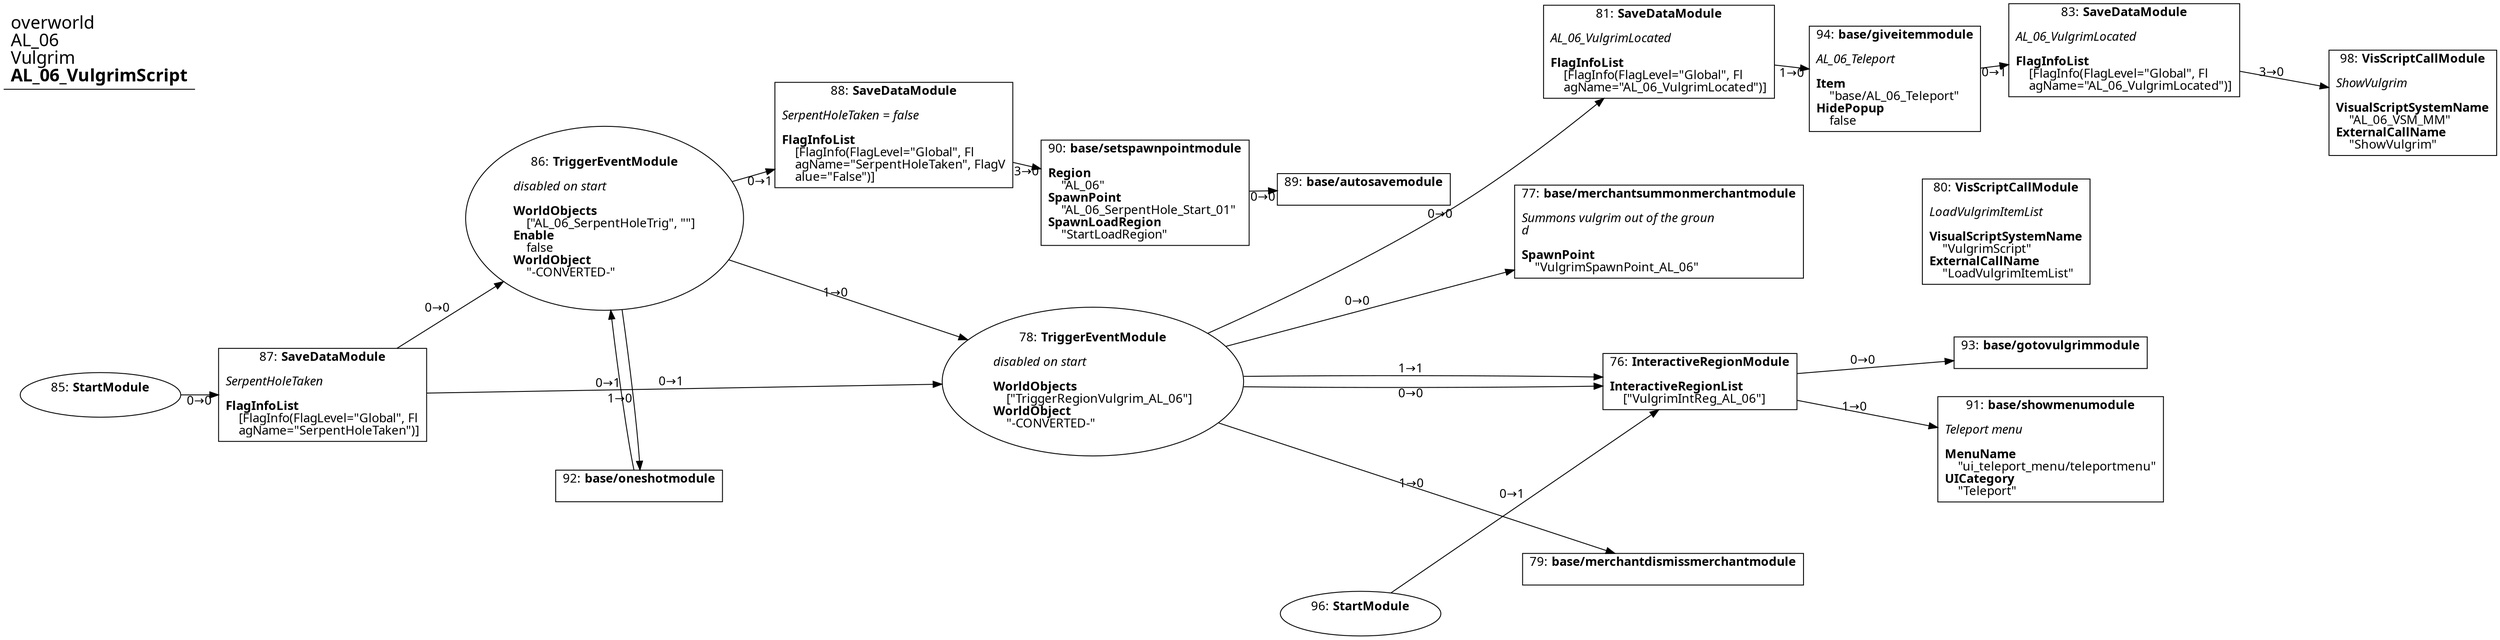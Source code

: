 digraph {
    layout = fdp;
    overlap = prism;
    sep = "+16";
    splines = spline;

    node [ shape = box ];

    graph [ fontname = "Segoe UI" ];
    node [ fontname = "Segoe UI" ];
    edge [ fontname = "Segoe UI" ];

    76 [ label = <76: <b>InteractiveRegionModule</b><br/><br/><b>InteractiveRegionList</b><br align="left"/>    [&quot;VulgrimIntReg_AL_06&quot;]<br align="left"/>> ];
    76 [ pos = "0.261,0.020000001!" ];
    76 -> 91 [ label = "1→0" ];
    76 -> 93 [ label = "0→0" ];

    77 [ label = <77: <b>base/merchantsummonmerchantmodule</b><br/><br/><i>Summons vulgrim out of the groun<br align="left"/>d<br align="left"/></i><br align="left"/><b>SpawnPoint</b><br align="left"/>    &quot;VulgrimSpawnPoint_AL_06&quot;<br align="left"/>> ];
    77 [ pos = "0.224,0.155!" ];

    78 [ label = <78: <b>TriggerEventModule</b><br/><br/><i>disabled on start<br align="left"/></i><br align="left"/><b>WorldObjects</b><br align="left"/>    [&quot;TriggerRegionVulgrim_AL_06&quot;]<br align="left"/><b>WorldObject</b><br align="left"/>    &quot;-CONVERTED-&quot;<br align="left"/>> ];
    78 [ shape = oval ]
    78 [ pos = "-0.28500003,0.020000001!" ];
    78 -> 77 [ label = "0→0" ];
    78 -> 76 [ label = "1→1" ];
    78 -> 79 [ label = "1→0" ];
    78 -> 76 [ label = "0→0" ];
    78 -> 81 [ label = "0→0" ];

    79 [ label = <79: <b>base/merchantdismissmerchantmodule</b><br/><br/>> ];
    79 [ pos = "0.22800002,-0.149!" ];

    80 [ label = <80: <b>VisScriptCallModule</b><br/><br/><i>LoadVulgrimItemList<br align="left"/></i><br align="left"/><b>VisualScriptSystemName</b><br align="left"/>    &quot;VulgrimScript&quot;<br align="left"/><b>ExternalCallName</b><br align="left"/>    &quot;LoadVulgrimItemList&quot;<br align="left"/>> ];
    80 [ pos = "0.537,0.155!" ];

    81 [ label = <81: <b>SaveDataModule</b><br/><br/><i>AL_06_VulgrimLocated<br align="left"/></i><br align="left"/><b>FlagInfoList</b><br align="left"/>    [FlagInfo(FlagLevel=&quot;Global&quot;, Fl<br align="left"/>    agName=&quot;AL_06_VulgrimLocated&quot;)]<br align="left"/>> ];
    81 [ pos = "0.224,0.317!" ];
    81 -> 94 [ label = "1→0" ];

    83 [ label = <83: <b>SaveDataModule</b><br/><br/><i>AL_06_VulgrimLocated<br align="left"/></i><br align="left"/><b>FlagInfoList</b><br align="left"/>    [FlagInfo(FlagLevel=&quot;Global&quot;, Fl<br align="left"/>    agName=&quot;AL_06_VulgrimLocated&quot;)]<br align="left"/>> ];
    83 [ pos = "0.632,0.317!" ];
    83 -> 98 [ label = "3→0" ];

    85 [ label = <85: <b>StartModule</b><br/><br/>> ];
    85 [ shape = oval ]
    85 [ pos = "-1.179,0.008!" ];
    85 -> 87 [ label = "0→0" ];

    86 [ label = <86: <b>TriggerEventModule</b><br/><br/><i>disabled on start<br align="left"/></i><br align="left"/><b>WorldObjects</b><br align="left"/>    [&quot;AL_06_SerpentHoleTrig&quot;, &quot;&quot;]<br align="left"/><b>Enable</b><br align="left"/>    false<br align="left"/><b>WorldObject</b><br align="left"/>    &quot;-CONVERTED-&quot;<br align="left"/>> ];
    86 [ shape = oval ]
    86 [ pos = "-0.725,0.16700001!" ];
    86 -> 88 [ label = "0→1" ];
    86 -> 78 [ label = "1→0" ];
    86 -> 92 [ label = "1→0" ];

    87 [ label = <87: <b>SaveDataModule</b><br/><br/><i>SerpentHoleTaken<br align="left"/></i><br align="left"/><b>FlagInfoList</b><br align="left"/>    [FlagInfo(FlagLevel=&quot;Global&quot;, Fl<br align="left"/>    agName=&quot;SerpentHoleTaken&quot;)]<br align="left"/>> ];
    87 [ pos = "-0.97900003,0.008!" ];
    87 -> 86 [ label = "0→0" ];
    87 -> 78 [ label = "0→1" ];

    88 [ label = <88: <b>SaveDataModule</b><br/><br/><i>SerpentHoleTaken = false<br align="left"/></i><br align="left"/><b>FlagInfoList</b><br align="left"/>    [FlagInfo(FlagLevel=&quot;Global&quot;, Fl<br align="left"/>    agName=&quot;SerpentHoleTaken&quot;, FlagV<br align="left"/>    alue=&quot;False&quot;)]<br align="left"/>> ];
    88 [ pos = "-0.44900003,0.23900001!" ];
    88 -> 90 [ label = "3→0" ];

    89 [ label = <89: <b>base/autosavemodule</b><br/><br/>> ];
    89 [ pos = "-0.047000002,0.193!" ];

    90 [ label = <90: <b>base/setspawnpointmodule</b><br/><br/><b>Region</b><br align="left"/>    &quot;AL_06&quot;<br align="left"/><b>SpawnPoint</b><br align="left"/>    &quot;AL_06_SerpentHole_Start_01&quot;<br align="left"/><b>SpawnLoadRegion</b><br align="left"/>    &quot;StartLoadRegion&quot;<br align="left"/>> ];
    90 [ pos = "-0.24900001,0.193!" ];
    90 -> 89 [ label = "0→0" ];

    91 [ label = <91: <b>base/showmenumodule</b><br/><br/><i>Teleport menu<br align="left"/></i><br align="left"/><b>MenuName</b><br align="left"/>    &quot;ui_teleport_menu/teleportmenu&quot;<br align="left"/><b>UICategory</b><br align="left"/>    &quot;Teleport&quot;<br align="left"/>> ];
    91 [ pos = "0.577,-0.039!" ];

    92 [ label = <92: <b>base/oneshotmodule</b><br/><br/>> ];
    92 [ pos = "-0.694,-0.074!" ];
    92 -> 86 [ label = "0→1" ];

    93 [ label = <93: <b>base/gotovulgrimmodule</b><br/><br/>> ];
    93 [ pos = "0.577,0.044000003!" ];

    94 [ label = <94: <b>base/giveitemmodule</b><br/><br/><i>AL_06_Teleport<br align="left"/></i><br align="left"/><b>Item</b><br align="left"/>    &quot;base/AL_06_Teleport&quot;<br align="left"/><b>HidePopup</b><br align="left"/>    false<br align="left"/>> ];
    94 [ pos = "0.448,0.294!" ];
    94 -> 83 [ label = "0→1" ];

    96 [ label = <96: <b>StartModule</b><br/><br/>> ];
    96 [ shape = oval ]
    96 [ pos = "-0.045,-0.18900001!" ];
    96 -> 76 [ label = "0→1" ];

    98 [ label = <98: <b>VisScriptCallModule</b><br/><br/><i>ShowVulgrim<br align="left"/></i><br align="left"/><b>VisualScriptSystemName</b><br align="left"/>    &quot;AL_06_VSM_MM&quot;<br align="left"/><b>ExternalCallName</b><br align="left"/>    &quot;ShowVulgrim&quot;<br align="left"/>> ];
    98 [ pos = "0.90300006,0.27100003!" ];

    title [ pos = "-1.1800001,0.31800002!" ];
    title [ shape = underline ];
    title [ label = <<font point-size="20">overworld<br align="left"/>AL_06<br align="left"/>Vulgrim<br align="left"/><b>AL_06_VulgrimScript</b><br align="left"/></font>> ];
}
